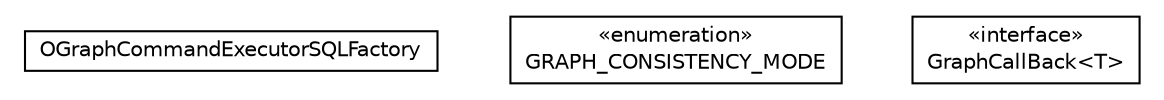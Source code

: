 #!/usr/local/bin/dot
#
# Class diagram 
# Generated by UMLGraph version R5_6-24-gf6e263 (http://www.umlgraph.org/)
#

digraph G {
	edge [fontname="Helvetica",fontsize=10,labelfontname="Helvetica",labelfontsize=10];
	node [fontname="Helvetica",fontsize=10,shape=plaintext];
	nodesep=0.25;
	ranksep=0.5;
	// com.orientechnologies.orient.graph.sql.OGraphCommandExecutorSQLFactory
	c689684 [label=<<table title="com.orientechnologies.orient.graph.sql.OGraphCommandExecutorSQLFactory" border="0" cellborder="1" cellspacing="0" cellpadding="2" port="p" href="./OGraphCommandExecutorSQLFactory.html">
		<tr><td><table border="0" cellspacing="0" cellpadding="1">
<tr><td align="center" balign="center"> OGraphCommandExecutorSQLFactory </td></tr>
		</table></td></tr>
		</table>>, URL="./OGraphCommandExecutorSQLFactory.html", fontname="Helvetica", fontcolor="black", fontsize=10.0];
	// com.orientechnologies.orient.graph.sql.OGraphCommandExecutorSQLFactory.GRAPH_CONSISTENCY_MODE
	c689685 [label=<<table title="com.orientechnologies.orient.graph.sql.OGraphCommandExecutorSQLFactory.GRAPH_CONSISTENCY_MODE" border="0" cellborder="1" cellspacing="0" cellpadding="2" port="p" href="./OGraphCommandExecutorSQLFactory.GRAPH_CONSISTENCY_MODE.html">
		<tr><td><table border="0" cellspacing="0" cellpadding="1">
<tr><td align="center" balign="center"> &#171;enumeration&#187; </td></tr>
<tr><td align="center" balign="center"> GRAPH_CONSISTENCY_MODE </td></tr>
		</table></td></tr>
		</table>>, URL="./OGraphCommandExecutorSQLFactory.GRAPH_CONSISTENCY_MODE.html", fontname="Helvetica", fontcolor="black", fontsize=10.0];
	// com.orientechnologies.orient.graph.sql.OGraphCommandExecutorSQLFactory.GraphCallBack<T>
	c689686 [label=<<table title="com.orientechnologies.orient.graph.sql.OGraphCommandExecutorSQLFactory.GraphCallBack" border="0" cellborder="1" cellspacing="0" cellpadding="2" port="p" href="./OGraphCommandExecutorSQLFactory.GraphCallBack.html">
		<tr><td><table border="0" cellspacing="0" cellpadding="1">
<tr><td align="center" balign="center"> &#171;interface&#187; </td></tr>
<tr><td align="center" balign="center"> GraphCallBack&lt;T&gt; </td></tr>
		</table></td></tr>
		</table>>, URL="./OGraphCommandExecutorSQLFactory.GraphCallBack.html", fontname="Helvetica", fontcolor="black", fontsize=10.0];
}

